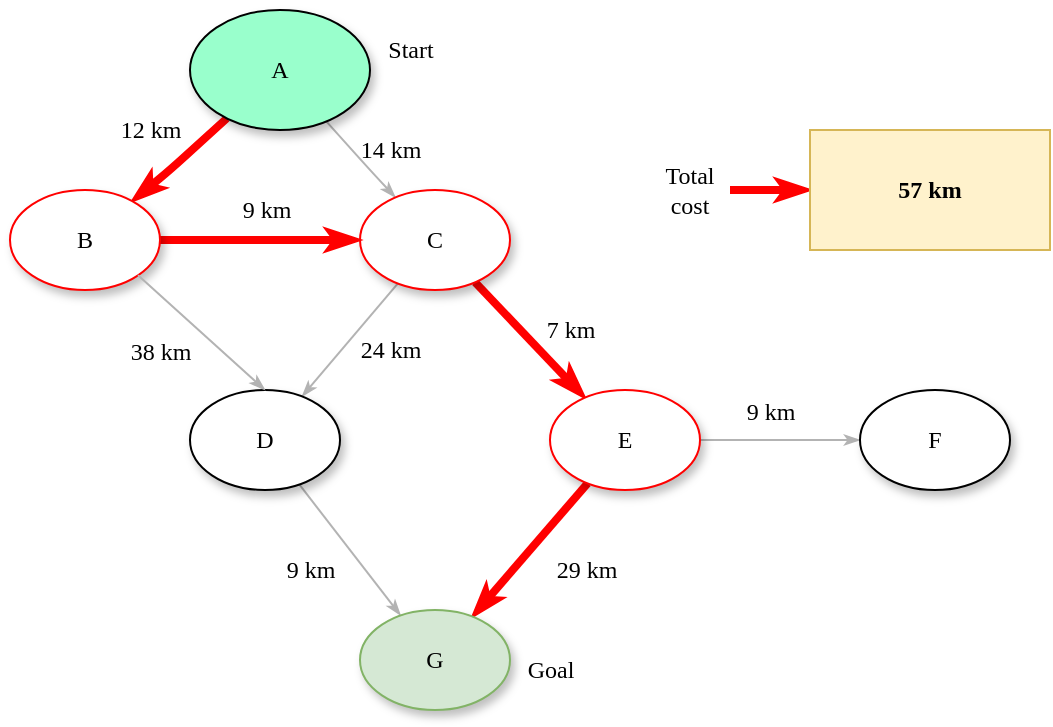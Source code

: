 <mxfile version="13.6.6" type="github">
  <diagram name="Page-1" id="42789a77-a242-8287-6e28-9cd8cfd52e62">
    <mxGraphModel dx="1021" dy="536" grid="1" gridSize="10" guides="1" tooltips="1" connect="1" arrows="1" fold="1" page="1" pageScale="1" pageWidth="1100" pageHeight="850" background="#ffffff" math="0" shadow="0">
      <root>
        <mxCell id="0" />
        <mxCell id="1" parent="0" />
        <mxCell id="1ea317790d2ca983-12" style="edgeStyle=none;rounded=1;html=1;labelBackgroundColor=none;startArrow=none;startFill=0;startSize=5;endArrow=classicThin;endFill=1;endSize=5;jettySize=auto;orthogonalLoop=1;strokeColor=#B3B3B3;strokeWidth=1;fontFamily=Verdana;fontSize=12" parent="1" source="1ea317790d2ca983-1" target="1ea317790d2ca983-2" edge="1">
          <mxGeometry relative="1" as="geometry">
            <Array as="points">
              <mxPoint x="540" y="160" />
            </Array>
          </mxGeometry>
        </mxCell>
        <mxCell id="1ea317790d2ca983-13" value="12 km" style="edgeStyle=none;rounded=1;html=1;labelBackgroundColor=none;startArrow=none;startFill=0;startSize=5;endArrow=classicThin;endFill=1;endSize=5;jettySize=auto;orthogonalLoop=1;strokeWidth=4;fontFamily=Verdana;fontSize=12;strokeColor=#FF0000;" parent="1" source="1ea317790d2ca983-1" target="1ea317790d2ca983-9" edge="1">
          <mxGeometry x="0.22" y="-22" relative="1" as="geometry">
            <Array as="points">
              <mxPoint x="440" y="160" />
            </Array>
            <mxPoint x="4" y="-3" as="offset" />
          </mxGeometry>
        </mxCell>
        <mxCell id="1ea317790d2ca983-1" value="A" style="ellipse;whiteSpace=wrap;html=1;rounded=0;shadow=1;comic=0;labelBackgroundColor=none;strokeWidth=1;fontFamily=Verdana;fontSize=12;align=center;fillColor=#99FFCC;" parent="1" vertex="1">
          <mxGeometry x="450" y="80" width="90" height="60" as="geometry" />
        </mxCell>
        <mxCell id="1ea317790d2ca983-21" value="24 km" style="edgeStyle=none;rounded=1;html=1;labelBackgroundColor=none;startArrow=none;startFill=0;startSize=5;endArrow=classicThin;endFill=1;endSize=5;jettySize=auto;orthogonalLoop=1;strokeColor=#B3B3B3;strokeWidth=1;fontFamily=Verdana;fontSize=12" parent="1" source="1ea317790d2ca983-2" target="1ea317790d2ca983-7" edge="1">
          <mxGeometry x="-0.247" y="19" relative="1" as="geometry">
            <mxPoint as="offset" />
          </mxGeometry>
        </mxCell>
        <mxCell id="1ea317790d2ca983-22" value="7 km" style="edgeStyle=none;rounded=1;html=1;labelBackgroundColor=none;startArrow=none;startFill=0;startSize=5;endArrow=classicThin;endFill=1;endSize=5;jettySize=auto;orthogonalLoop=1;strokeWidth=4;fontFamily=Verdana;fontSize=12;strokeColor=#FF0000;" parent="1" source="1ea317790d2ca983-2" target="1ea317790d2ca983-6" edge="1">
          <mxGeometry x="0.255" y="18" relative="1" as="geometry">
            <mxPoint as="offset" />
          </mxGeometry>
        </mxCell>
        <mxCell id="1ea317790d2ca983-2" value="&lt;span&gt;C&lt;/span&gt;" style="ellipse;whiteSpace=wrap;html=1;rounded=0;shadow=1;comic=0;labelBackgroundColor=none;strokeWidth=1;fontFamily=Verdana;fontSize=12;align=center;strokeColor=#FF0000;" parent="1" vertex="1">
          <mxGeometry x="535" y="170" width="75" height="50" as="geometry" />
        </mxCell>
        <mxCell id="1ea317790d2ca983-23" value="29 km" style="edgeStyle=none;rounded=1;html=1;labelBackgroundColor=none;startArrow=none;startFill=0;startSize=5;endArrow=classicThin;endFill=1;endSize=5;jettySize=auto;orthogonalLoop=1;strokeWidth=4;fontFamily=Verdana;fontSize=12;strokeColor=#FF0000;" parent="1" source="1ea317790d2ca983-6" target="1ea317790d2ca983-8" edge="1">
          <mxGeometry x="-0.255" y="28" relative="1" as="geometry">
            <mxPoint as="offset" />
          </mxGeometry>
        </mxCell>
        <mxCell id="scct95LkSLDtFlE_dbPg-5" value="" style="edgeStyle=none;orthogonalLoop=1;jettySize=auto;html=1;labelBackgroundColor=none;startFill=0;startSize=5;endArrow=classicThin;endFill=1;endSize=5;strokeColor=#B3B3B3;strokeWidth=1;fontFamily=Verdana;fontSize=12;" edge="1" parent="1" source="1ea317790d2ca983-6" target="scct95LkSLDtFlE_dbPg-4">
          <mxGeometry relative="1" as="geometry" />
        </mxCell>
        <mxCell id="scct95LkSLDtFlE_dbPg-10" value="9 km" style="edgeLabel;html=1;align=center;verticalAlign=middle;resizable=0;points=[];fontSize=12;fontFamily=Verdana;" vertex="1" connectable="0" parent="scct95LkSLDtFlE_dbPg-5">
          <mxGeometry x="-0.375" y="-4" relative="1" as="geometry">
            <mxPoint x="9.88" y="-18" as="offset" />
          </mxGeometry>
        </mxCell>
        <mxCell id="1ea317790d2ca983-6" value="&lt;span&gt;E&lt;/span&gt;" style="ellipse;whiteSpace=wrap;html=1;rounded=0;shadow=1;comic=0;labelBackgroundColor=none;strokeWidth=1;fontFamily=Verdana;fontSize=12;align=center;strokeColor=#FF0000;" parent="1" vertex="1">
          <mxGeometry x="630" y="270" width="75" height="50" as="geometry" />
        </mxCell>
        <mxCell id="1ea317790d2ca983-24" value="9 km" style="edgeStyle=none;rounded=1;html=1;labelBackgroundColor=none;startArrow=none;startFill=0;startSize=5;endArrow=classicThin;endFill=1;endSize=5;jettySize=auto;orthogonalLoop=1;strokeColor=#B3B3B3;strokeWidth=1;fontFamily=Verdana;fontSize=12" parent="1" source="1ea317790d2ca983-7" target="1ea317790d2ca983-8" edge="1">
          <mxGeometry x="-0.105" y="-22" relative="1" as="geometry">
            <mxPoint as="offset" />
          </mxGeometry>
        </mxCell>
        <mxCell id="1ea317790d2ca983-7" value="&lt;span&gt;D&lt;/span&gt;" style="ellipse;whiteSpace=wrap;html=1;rounded=0;shadow=1;comic=0;labelBackgroundColor=none;strokeWidth=1;fontFamily=Verdana;fontSize=12;align=center;" parent="1" vertex="1">
          <mxGeometry x="450" y="270" width="75" height="50" as="geometry" />
        </mxCell>
        <mxCell id="1ea317790d2ca983-8" value="G" style="ellipse;whiteSpace=wrap;html=1;rounded=0;shadow=1;comic=0;labelBackgroundColor=none;strokeWidth=1;fontFamily=Verdana;fontSize=12;align=center;fillColor=#d5e8d4;strokeColor=#82b366;" parent="1" vertex="1">
          <mxGeometry x="535" y="380" width="75" height="50" as="geometry" />
        </mxCell>
        <mxCell id="scct95LkSLDtFlE_dbPg-3" value="" style="edgeStyle=none;orthogonalLoop=1;jettySize=auto;html=1;labelBackgroundColor=none;startFill=0;startSize=5;endArrow=classicThin;endFill=1;endSize=5;strokeWidth=4;fontFamily=Verdana;fontSize=12;strokeColor=#FF0000;" edge="1" parent="1" source="1ea317790d2ca983-9" target="1ea317790d2ca983-2">
          <mxGeometry relative="1" as="geometry" />
        </mxCell>
        <mxCell id="1ea317790d2ca983-9" value="B" style="ellipse;whiteSpace=wrap;html=1;rounded=0;shadow=1;comic=0;labelBackgroundColor=none;strokeWidth=1;fontFamily=Verdana;fontSize=12;align=center;strokeColor=#FF0000;" parent="1" vertex="1">
          <mxGeometry x="360" y="170" width="75" height="50" as="geometry" />
        </mxCell>
        <mxCell id="scct95LkSLDtFlE_dbPg-2" style="rounded=1;html=1;labelBackgroundColor=none;startArrow=none;startFill=0;startSize=5;endArrow=classicThin;endFill=1;endSize=5;jettySize=auto;orthogonalLoop=1;strokeColor=#B3B3B3;strokeWidth=1;fontFamily=Verdana;fontSize=12;exitX=1;exitY=1;exitDx=0;exitDy=0;entryX=0.5;entryY=0;entryDx=0;entryDy=0;" edge="1" parent="1" source="1ea317790d2ca983-9" target="1ea317790d2ca983-7">
          <mxGeometry relative="1" as="geometry">
            <mxPoint x="538.536" y="140.004" as="sourcePoint" />
            <mxPoint x="619.597" y="188.298" as="targetPoint" />
          </mxGeometry>
        </mxCell>
        <mxCell id="scct95LkSLDtFlE_dbPg-9" value="38 km" style="edgeLabel;html=1;align=center;verticalAlign=middle;resizable=0;points=[];fontSize=12;fontFamily=Verdana;" vertex="1" connectable="0" parent="scct95LkSLDtFlE_dbPg-2">
          <mxGeometry x="-0.232" y="2" relative="1" as="geometry">
            <mxPoint x="-14.61" y="17.01" as="offset" />
          </mxGeometry>
        </mxCell>
        <mxCell id="scct95LkSLDtFlE_dbPg-4" value="&lt;span&gt;F&lt;/span&gt;" style="ellipse;whiteSpace=wrap;html=1;rounded=0;shadow=1;comic=0;labelBackgroundColor=none;strokeWidth=1;fontFamily=Verdana;fontSize=12;align=center;" vertex="1" parent="1">
          <mxGeometry x="785" y="270" width="75" height="50" as="geometry" />
        </mxCell>
        <mxCell id="scct95LkSLDtFlE_dbPg-7" value="14 km" style="text;html=1;align=center;verticalAlign=middle;resizable=0;points=[];autosize=1;fontSize=12;fontFamily=Verdana;" vertex="1" parent="1">
          <mxGeometry x="525" y="140" width="50" height="20" as="geometry" />
        </mxCell>
        <mxCell id="scct95LkSLDtFlE_dbPg-8" value="9 km" style="text;html=1;align=center;verticalAlign=middle;resizable=0;points=[];autosize=1;fontSize=12;fontFamily=Verdana;" vertex="1" parent="1">
          <mxGeometry x="467.5" y="170" width="40" height="20" as="geometry" />
        </mxCell>
        <mxCell id="scct95LkSLDtFlE_dbPg-11" value="Start" style="text;html=1;align=center;verticalAlign=middle;resizable=0;points=[];autosize=1;fontSize=12;fontFamily=Verdana;" vertex="1" parent="1">
          <mxGeometry x="540" y="90" width="40" height="20" as="geometry" />
        </mxCell>
        <mxCell id="scct95LkSLDtFlE_dbPg-12" value="Goal" style="text;html=1;align=center;verticalAlign=middle;resizable=0;points=[];autosize=1;fontSize=12;fontFamily=Verdana;" vertex="1" parent="1">
          <mxGeometry x="610" y="400" width="40" height="20" as="geometry" />
        </mxCell>
        <mxCell id="scct95LkSLDtFlE_dbPg-16" value="" style="edgeStyle=none;orthogonalLoop=1;jettySize=auto;html=1;labelBackgroundColor=none;startFill=0;startSize=5;endArrow=classicThin;endFill=1;endSize=5;strokeColor=#FF0000;strokeWidth=4;fontFamily=Verdana;fontSize=12;" edge="1" parent="1" source="scct95LkSLDtFlE_dbPg-13" target="scct95LkSLDtFlE_dbPg-15">
          <mxGeometry relative="1" as="geometry" />
        </mxCell>
        <mxCell id="scct95LkSLDtFlE_dbPg-13" value="Total cost" style="text;html=1;strokeColor=none;fillColor=none;align=center;verticalAlign=middle;whiteSpace=wrap;rounded=0;labelBackgroundColor=none;fontFamily=Verdana;fontSize=12;" vertex="1" parent="1">
          <mxGeometry x="680" y="160" width="40" height="20" as="geometry" />
        </mxCell>
        <mxCell id="scct95LkSLDtFlE_dbPg-15" value="&lt;b&gt;57 km&lt;/b&gt;" style="whiteSpace=wrap;html=1;labelBackgroundColor=none;strokeColor=#d6b656;fillColor=#fff2cc;fontFamily=Verdana;fontSize=12;" vertex="1" parent="1">
          <mxGeometry x="760" y="140" width="120" height="60" as="geometry" />
        </mxCell>
      </root>
    </mxGraphModel>
  </diagram>
</mxfile>
